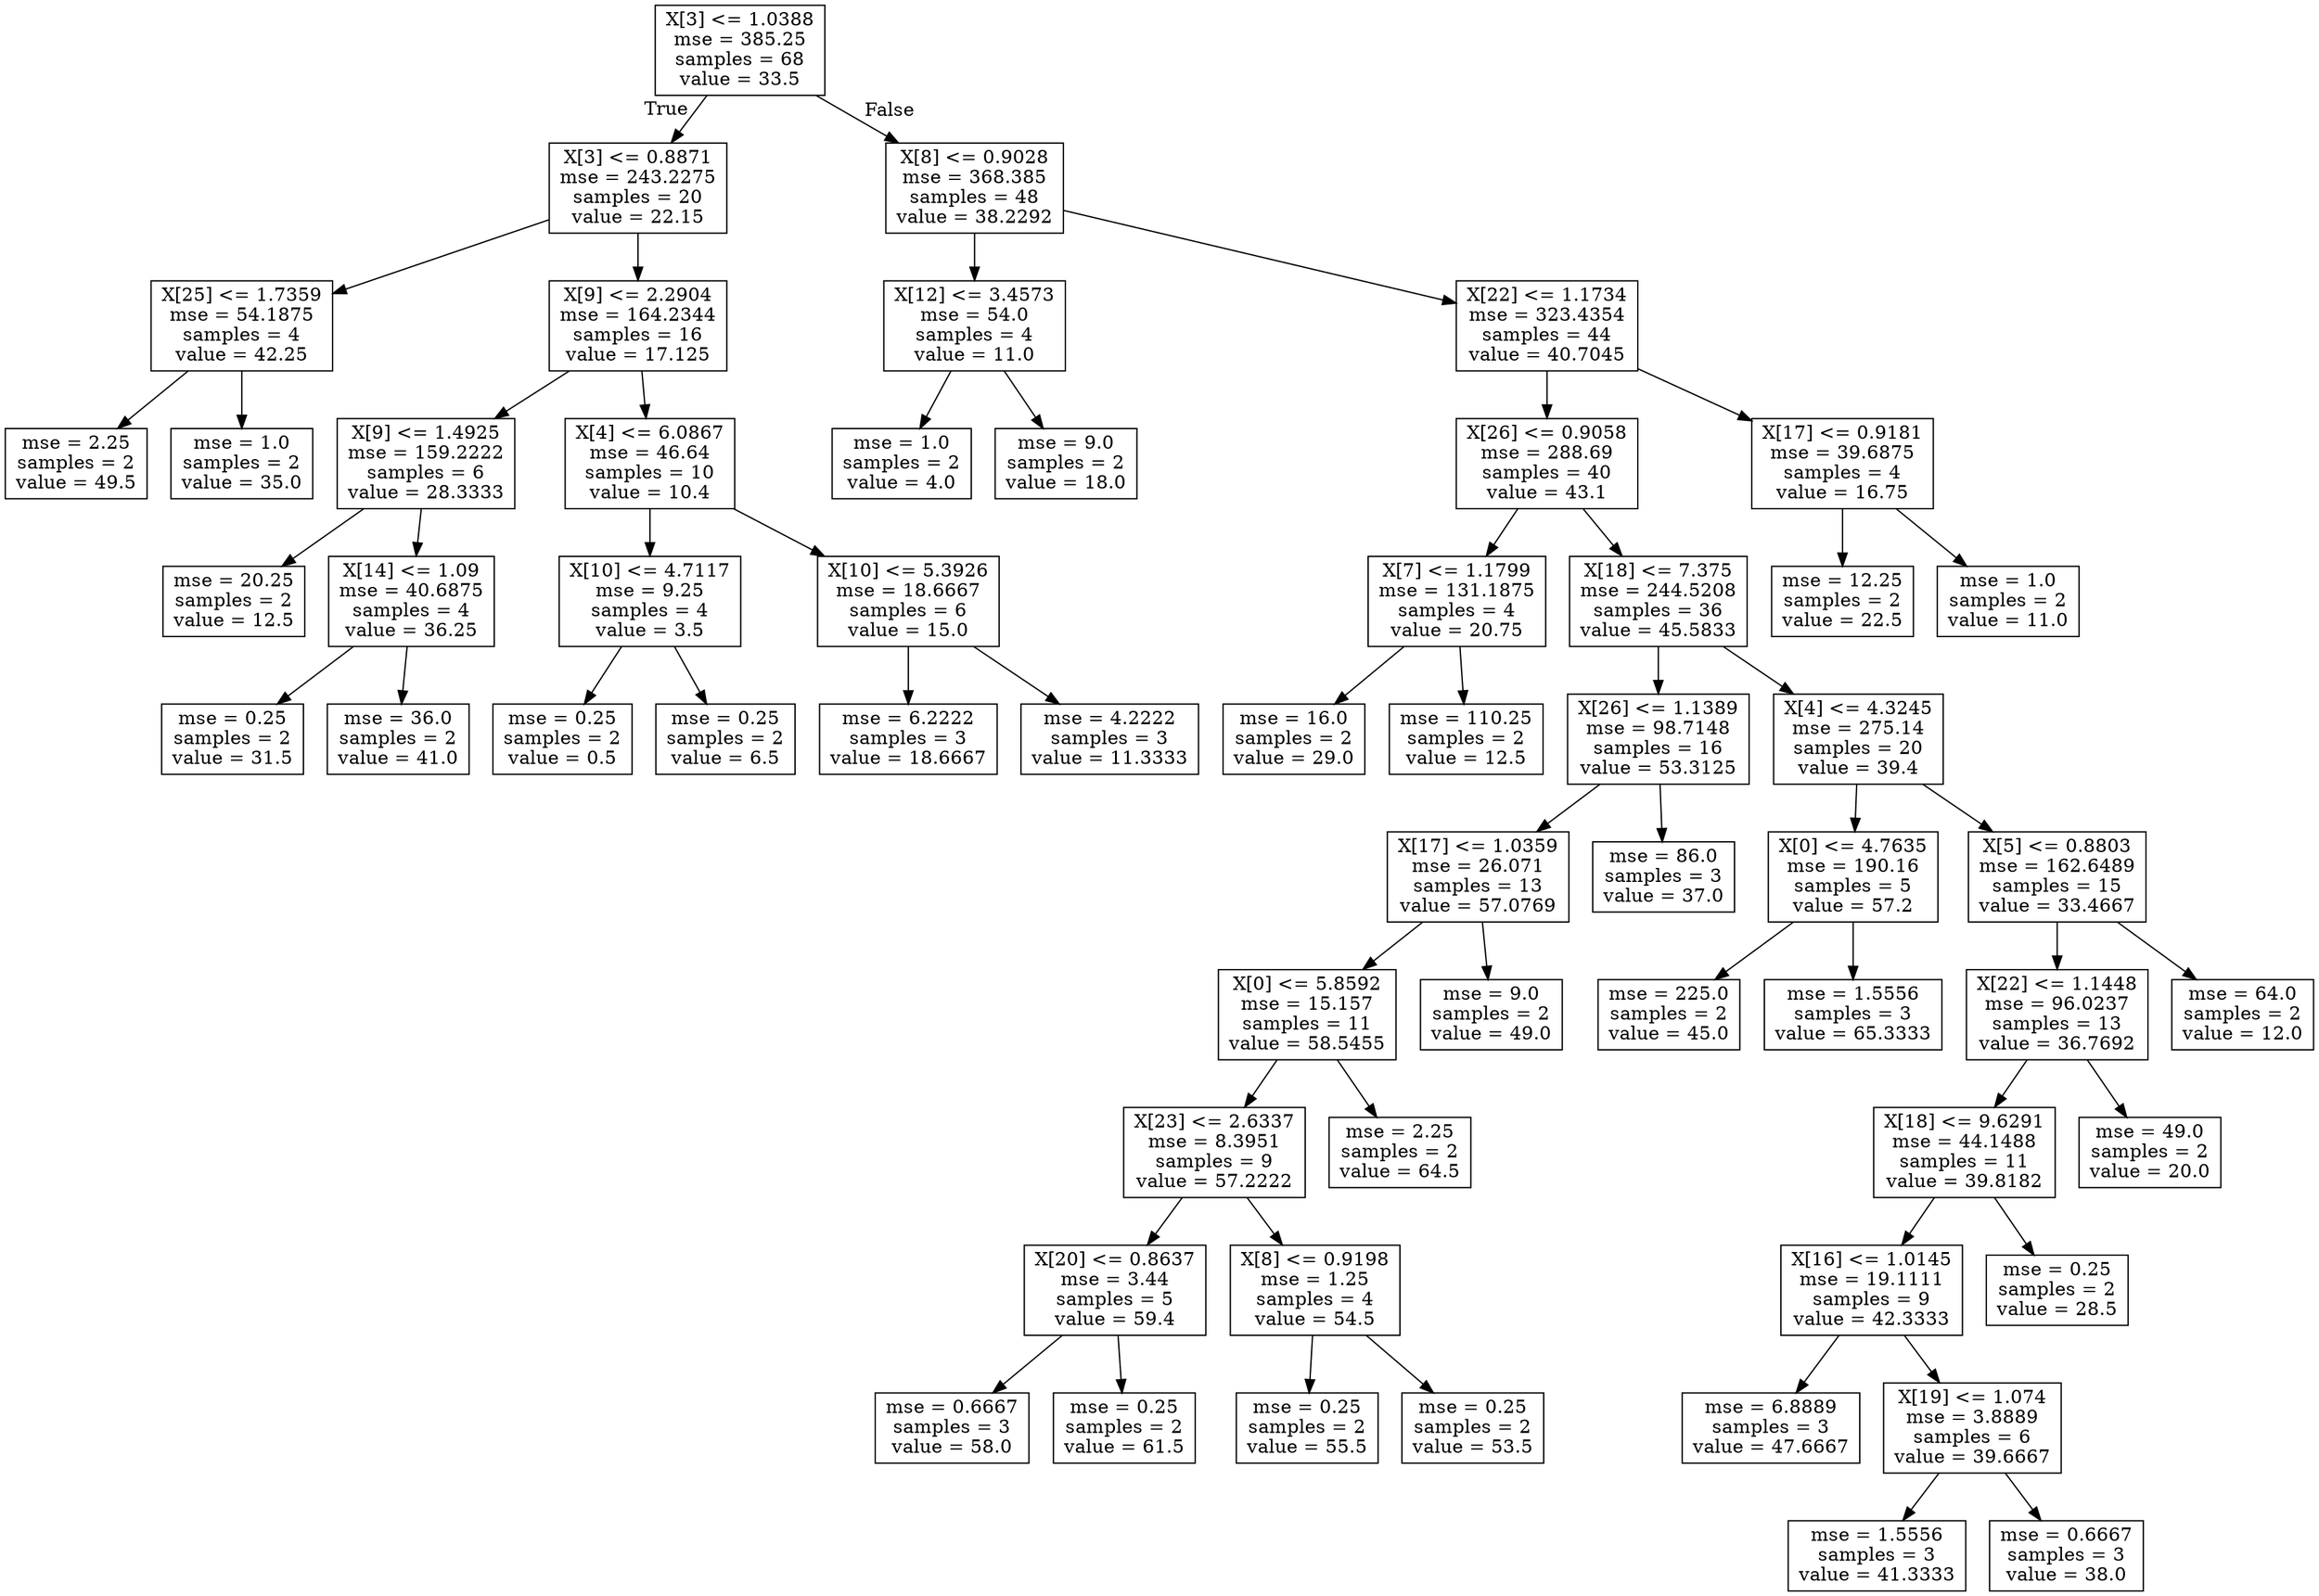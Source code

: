 digraph Tree {
node [shape=box] ;
0 [label="X[3] <= 1.0388\nmse = 385.25\nsamples = 68\nvalue = 33.5"] ;
1 [label="X[3] <= 0.8871\nmse = 243.2275\nsamples = 20\nvalue = 22.15"] ;
0 -> 1 [labeldistance=2.5, labelangle=45, headlabel="True"] ;
2 [label="X[25] <= 1.7359\nmse = 54.1875\nsamples = 4\nvalue = 42.25"] ;
1 -> 2 ;
3 [label="mse = 2.25\nsamples = 2\nvalue = 49.5"] ;
2 -> 3 ;
4 [label="mse = 1.0\nsamples = 2\nvalue = 35.0"] ;
2 -> 4 ;
5 [label="X[9] <= 2.2904\nmse = 164.2344\nsamples = 16\nvalue = 17.125"] ;
1 -> 5 ;
6 [label="X[9] <= 1.4925\nmse = 159.2222\nsamples = 6\nvalue = 28.3333"] ;
5 -> 6 ;
7 [label="mse = 20.25\nsamples = 2\nvalue = 12.5"] ;
6 -> 7 ;
8 [label="X[14] <= 1.09\nmse = 40.6875\nsamples = 4\nvalue = 36.25"] ;
6 -> 8 ;
9 [label="mse = 0.25\nsamples = 2\nvalue = 31.5"] ;
8 -> 9 ;
10 [label="mse = 36.0\nsamples = 2\nvalue = 41.0"] ;
8 -> 10 ;
11 [label="X[4] <= 6.0867\nmse = 46.64\nsamples = 10\nvalue = 10.4"] ;
5 -> 11 ;
12 [label="X[10] <= 4.7117\nmse = 9.25\nsamples = 4\nvalue = 3.5"] ;
11 -> 12 ;
13 [label="mse = 0.25\nsamples = 2\nvalue = 0.5"] ;
12 -> 13 ;
14 [label="mse = 0.25\nsamples = 2\nvalue = 6.5"] ;
12 -> 14 ;
15 [label="X[10] <= 5.3926\nmse = 18.6667\nsamples = 6\nvalue = 15.0"] ;
11 -> 15 ;
16 [label="mse = 6.2222\nsamples = 3\nvalue = 18.6667"] ;
15 -> 16 ;
17 [label="mse = 4.2222\nsamples = 3\nvalue = 11.3333"] ;
15 -> 17 ;
18 [label="X[8] <= 0.9028\nmse = 368.385\nsamples = 48\nvalue = 38.2292"] ;
0 -> 18 [labeldistance=2.5, labelangle=-45, headlabel="False"] ;
19 [label="X[12] <= 3.4573\nmse = 54.0\nsamples = 4\nvalue = 11.0"] ;
18 -> 19 ;
20 [label="mse = 1.0\nsamples = 2\nvalue = 4.0"] ;
19 -> 20 ;
21 [label="mse = 9.0\nsamples = 2\nvalue = 18.0"] ;
19 -> 21 ;
22 [label="X[22] <= 1.1734\nmse = 323.4354\nsamples = 44\nvalue = 40.7045"] ;
18 -> 22 ;
23 [label="X[26] <= 0.9058\nmse = 288.69\nsamples = 40\nvalue = 43.1"] ;
22 -> 23 ;
24 [label="X[7] <= 1.1799\nmse = 131.1875\nsamples = 4\nvalue = 20.75"] ;
23 -> 24 ;
25 [label="mse = 16.0\nsamples = 2\nvalue = 29.0"] ;
24 -> 25 ;
26 [label="mse = 110.25\nsamples = 2\nvalue = 12.5"] ;
24 -> 26 ;
27 [label="X[18] <= 7.375\nmse = 244.5208\nsamples = 36\nvalue = 45.5833"] ;
23 -> 27 ;
28 [label="X[26] <= 1.1389\nmse = 98.7148\nsamples = 16\nvalue = 53.3125"] ;
27 -> 28 ;
29 [label="X[17] <= 1.0359\nmse = 26.071\nsamples = 13\nvalue = 57.0769"] ;
28 -> 29 ;
30 [label="X[0] <= 5.8592\nmse = 15.157\nsamples = 11\nvalue = 58.5455"] ;
29 -> 30 ;
31 [label="X[23] <= 2.6337\nmse = 8.3951\nsamples = 9\nvalue = 57.2222"] ;
30 -> 31 ;
32 [label="X[20] <= 0.8637\nmse = 3.44\nsamples = 5\nvalue = 59.4"] ;
31 -> 32 ;
33 [label="mse = 0.6667\nsamples = 3\nvalue = 58.0"] ;
32 -> 33 ;
34 [label="mse = 0.25\nsamples = 2\nvalue = 61.5"] ;
32 -> 34 ;
35 [label="X[8] <= 0.9198\nmse = 1.25\nsamples = 4\nvalue = 54.5"] ;
31 -> 35 ;
36 [label="mse = 0.25\nsamples = 2\nvalue = 55.5"] ;
35 -> 36 ;
37 [label="mse = 0.25\nsamples = 2\nvalue = 53.5"] ;
35 -> 37 ;
38 [label="mse = 2.25\nsamples = 2\nvalue = 64.5"] ;
30 -> 38 ;
39 [label="mse = 9.0\nsamples = 2\nvalue = 49.0"] ;
29 -> 39 ;
40 [label="mse = 86.0\nsamples = 3\nvalue = 37.0"] ;
28 -> 40 ;
41 [label="X[4] <= 4.3245\nmse = 275.14\nsamples = 20\nvalue = 39.4"] ;
27 -> 41 ;
42 [label="X[0] <= 4.7635\nmse = 190.16\nsamples = 5\nvalue = 57.2"] ;
41 -> 42 ;
43 [label="mse = 225.0\nsamples = 2\nvalue = 45.0"] ;
42 -> 43 ;
44 [label="mse = 1.5556\nsamples = 3\nvalue = 65.3333"] ;
42 -> 44 ;
45 [label="X[5] <= 0.8803\nmse = 162.6489\nsamples = 15\nvalue = 33.4667"] ;
41 -> 45 ;
46 [label="X[22] <= 1.1448\nmse = 96.0237\nsamples = 13\nvalue = 36.7692"] ;
45 -> 46 ;
47 [label="X[18] <= 9.6291\nmse = 44.1488\nsamples = 11\nvalue = 39.8182"] ;
46 -> 47 ;
48 [label="X[16] <= 1.0145\nmse = 19.1111\nsamples = 9\nvalue = 42.3333"] ;
47 -> 48 ;
49 [label="mse = 6.8889\nsamples = 3\nvalue = 47.6667"] ;
48 -> 49 ;
50 [label="X[19] <= 1.074\nmse = 3.8889\nsamples = 6\nvalue = 39.6667"] ;
48 -> 50 ;
51 [label="mse = 1.5556\nsamples = 3\nvalue = 41.3333"] ;
50 -> 51 ;
52 [label="mse = 0.6667\nsamples = 3\nvalue = 38.0"] ;
50 -> 52 ;
53 [label="mse = 0.25\nsamples = 2\nvalue = 28.5"] ;
47 -> 53 ;
54 [label="mse = 49.0\nsamples = 2\nvalue = 20.0"] ;
46 -> 54 ;
55 [label="mse = 64.0\nsamples = 2\nvalue = 12.0"] ;
45 -> 55 ;
56 [label="X[17] <= 0.9181\nmse = 39.6875\nsamples = 4\nvalue = 16.75"] ;
22 -> 56 ;
57 [label="mse = 12.25\nsamples = 2\nvalue = 22.5"] ;
56 -> 57 ;
58 [label="mse = 1.0\nsamples = 2\nvalue = 11.0"] ;
56 -> 58 ;
}